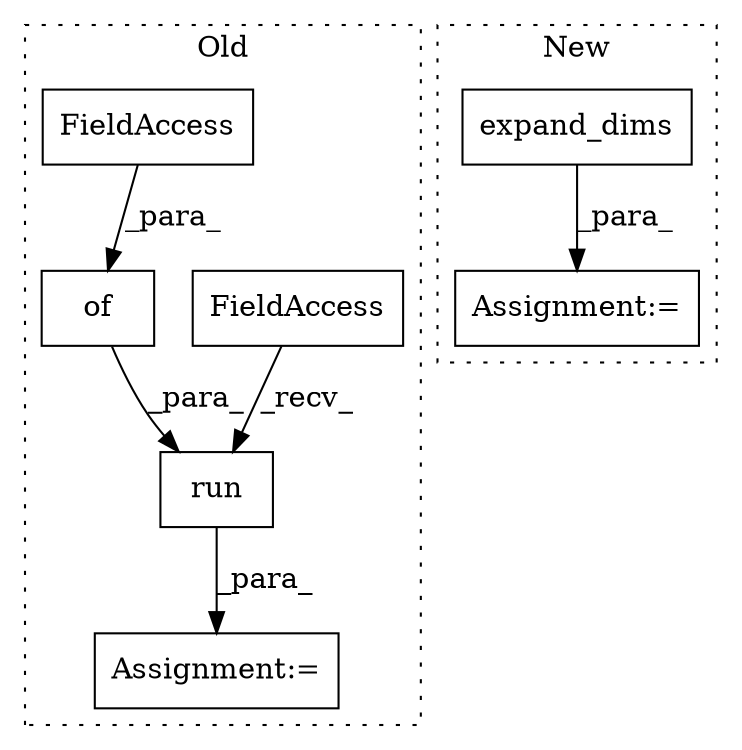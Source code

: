 digraph G {
subgraph cluster0 {
1 [label="run" a="32" s="2671,2792" l="4,1" shape="box"];
3 [label="FieldAccess" a="22" s="2657" l="13" shape="box"];
4 [label="of" a="32" s="2751,2791" l="3,1" shape="box"];
5 [label="FieldAccess" a="22" s="2754" l="11" shape="box"];
7 [label="Assignment:=" a="7" s="2655" l="2" shape="box"];
label = "Old";
style="dotted";
}
subgraph cluster1 {
2 [label="expand_dims" a="32" s="1789,1847" l="12,1" shape="box"];
6 [label="Assignment:=" a="7" s="1971" l="1" shape="box"];
label = "New";
style="dotted";
}
1 -> 7 [label="_para_"];
2 -> 6 [label="_para_"];
3 -> 1 [label="_recv_"];
4 -> 1 [label="_para_"];
5 -> 4 [label="_para_"];
}